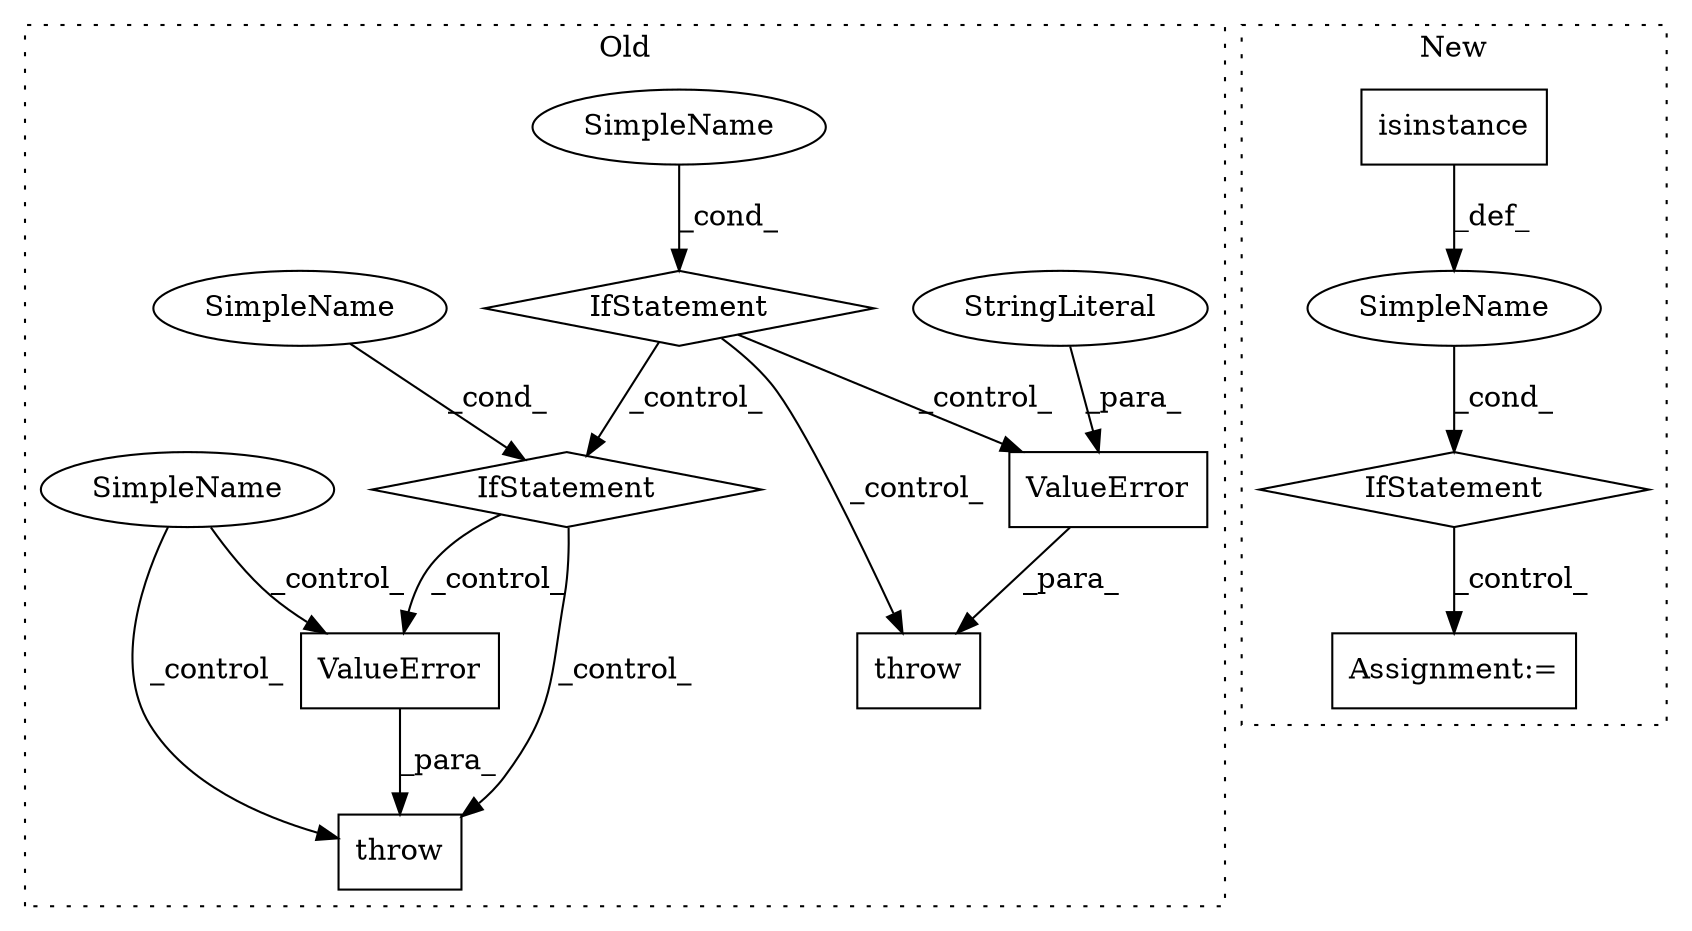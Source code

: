digraph G {
subgraph cluster0 {
1 [label="throw" a="53" s="42099" l="6" shape="box"];
4 [label="IfStatement" a="25" s="42059,42089" l="4,2" shape="diamond"];
5 [label="SimpleName" a="42" s="" l="" shape="ellipse"];
6 [label="ValueError" a="32" s="42105,42160" l="11,1" shape="box"];
7 [label="IfStatement" a="25" s="42173,42203" l="4,2" shape="diamond"];
8 [label="ValueError" a="32" s="42367,42443" l="11,1" shape="box"];
9 [label="SimpleName" a="42" s="" l="" shape="ellipse"];
10 [label="StringLiteral" a="45" s="42116" l="44" shape="ellipse"];
11 [label="throw" a="53" s="42361" l="6" shape="box"];
14 [label="SimpleName" a="42" s="" l="" shape="ellipse"];
label = "Old";
style="dotted";
}
subgraph cluster1 {
2 [label="isinstance" a="32" s="29336,29359" l="11,1" shape="box"];
3 [label="IfStatement" a="25" s="29332,29360" l="4,2" shape="diamond"];
12 [label="SimpleName" a="42" s="" l="" shape="ellipse"];
13 [label="Assignment:=" a="7" s="29383" l="14" shape="box"];
label = "New";
style="dotted";
}
2 -> 12 [label="_def_"];
3 -> 13 [label="_control_"];
4 -> 7 [label="_control_"];
4 -> 6 [label="_control_"];
4 -> 1 [label="_control_"];
5 -> 4 [label="_cond_"];
6 -> 1 [label="_para_"];
7 -> 11 [label="_control_"];
7 -> 8 [label="_control_"];
8 -> 11 [label="_para_"];
9 -> 7 [label="_cond_"];
10 -> 6 [label="_para_"];
12 -> 3 [label="_cond_"];
14 -> 11 [label="_control_"];
14 -> 8 [label="_control_"];
}
